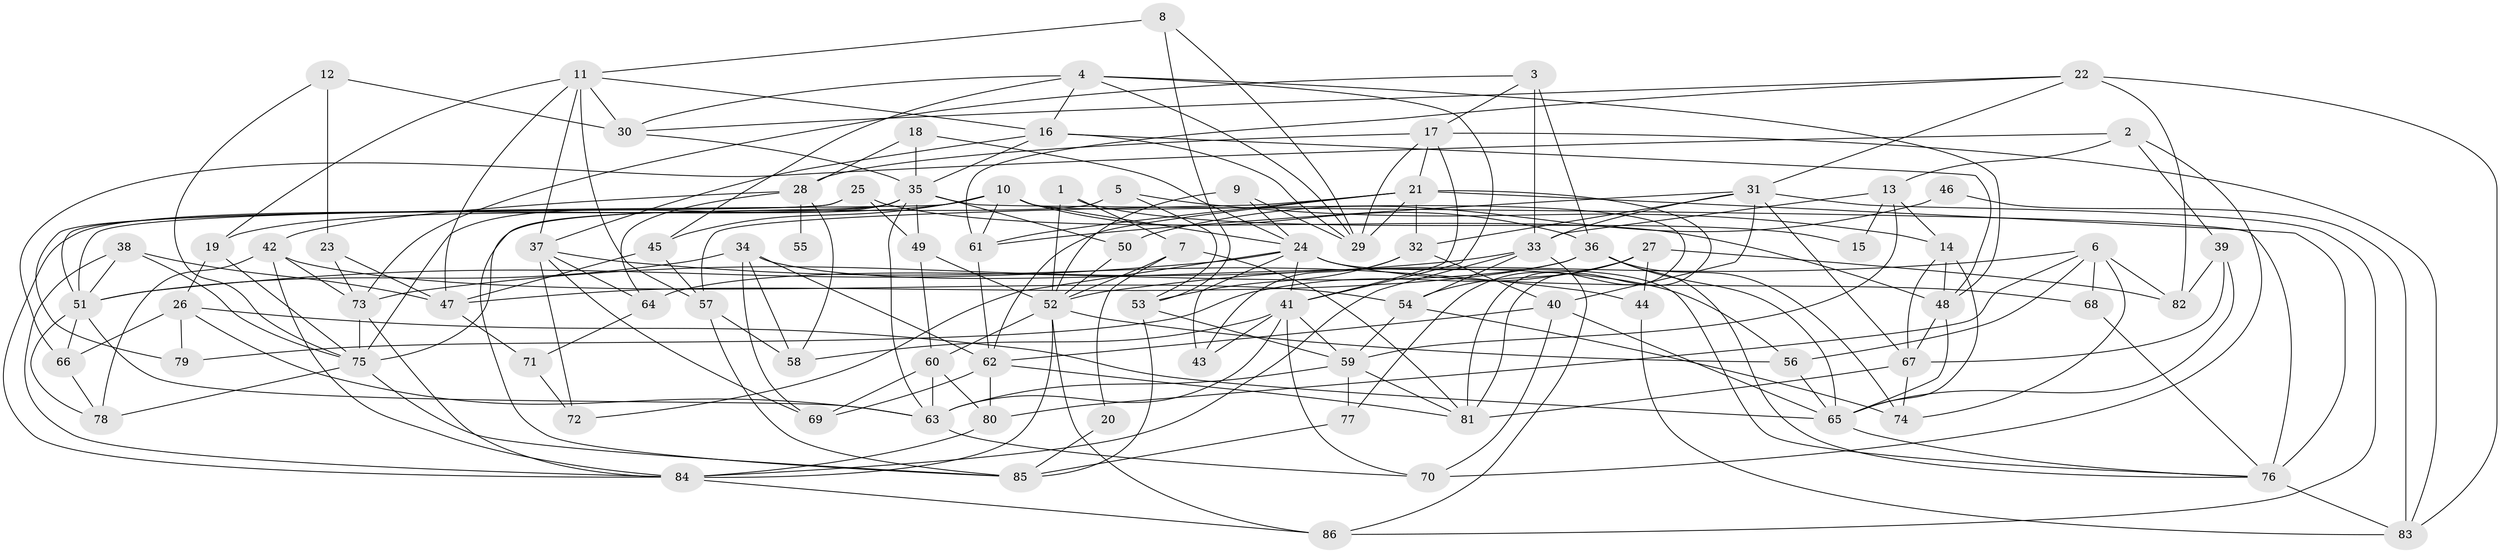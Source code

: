 // original degree distribution, {3: 0.2323943661971831, 4: 0.28169014084507044, 5: 0.2323943661971831, 6: 0.09154929577464789, 7: 0.028169014084507043, 2: 0.13380281690140844}
// Generated by graph-tools (version 1.1) at 2025/37/03/04/25 23:37:01]
// undirected, 86 vertices, 215 edges
graph export_dot {
  node [color=gray90,style=filled];
  1;
  2;
  3;
  4;
  5;
  6;
  7;
  8;
  9;
  10;
  11;
  12;
  13;
  14;
  15;
  16;
  17;
  18;
  19;
  20;
  21;
  22;
  23;
  24;
  25;
  26;
  27;
  28;
  29;
  30;
  31;
  32;
  33;
  34;
  35;
  36;
  37;
  38;
  39;
  40;
  41;
  42;
  43;
  44;
  45;
  46;
  47;
  48;
  49;
  50;
  51;
  52;
  53;
  54;
  55;
  56;
  57;
  58;
  59;
  60;
  61;
  62;
  63;
  64;
  65;
  66;
  67;
  68;
  69;
  70;
  71;
  72;
  73;
  74;
  75;
  76;
  77;
  78;
  79;
  80;
  81;
  82;
  83;
  84;
  85;
  86;
  1 -- 7 [weight=1.0];
  1 -- 15 [weight=1.0];
  1 -- 52 [weight=1.0];
  2 -- 13 [weight=1.0];
  2 -- 39 [weight=1.0];
  2 -- 66 [weight=1.0];
  2 -- 70 [weight=1.0];
  3 -- 17 [weight=1.0];
  3 -- 33 [weight=1.0];
  3 -- 36 [weight=2.0];
  3 -- 73 [weight=1.0];
  4 -- 16 [weight=1.0];
  4 -- 29 [weight=1.0];
  4 -- 30 [weight=1.0];
  4 -- 41 [weight=1.0];
  4 -- 45 [weight=1.0];
  4 -- 48 [weight=1.0];
  5 -- 14 [weight=1.0];
  5 -- 53 [weight=1.0];
  5 -- 75 [weight=2.0];
  6 -- 52 [weight=1.0];
  6 -- 56 [weight=1.0];
  6 -- 68 [weight=1.0];
  6 -- 74 [weight=1.0];
  6 -- 80 [weight=1.0];
  6 -- 82 [weight=1.0];
  7 -- 20 [weight=1.0];
  7 -- 52 [weight=1.0];
  7 -- 81 [weight=1.0];
  8 -- 11 [weight=1.0];
  8 -- 29 [weight=1.0];
  8 -- 53 [weight=1.0];
  9 -- 24 [weight=1.0];
  9 -- 29 [weight=1.0];
  9 -- 52 [weight=1.0];
  10 -- 19 [weight=1.0];
  10 -- 24 [weight=1.0];
  10 -- 36 [weight=1.0];
  10 -- 45 [weight=1.0];
  10 -- 51 [weight=1.0];
  10 -- 61 [weight=1.0];
  10 -- 81 [weight=1.0];
  11 -- 16 [weight=1.0];
  11 -- 19 [weight=1.0];
  11 -- 30 [weight=1.0];
  11 -- 37 [weight=1.0];
  11 -- 47 [weight=1.0];
  11 -- 57 [weight=1.0];
  12 -- 23 [weight=1.0];
  12 -- 30 [weight=1.0];
  12 -- 75 [weight=1.0];
  13 -- 14 [weight=1.0];
  13 -- 15 [weight=1.0];
  13 -- 33 [weight=1.0];
  13 -- 59 [weight=1.0];
  14 -- 48 [weight=1.0];
  14 -- 65 [weight=1.0];
  14 -- 67 [weight=1.0];
  16 -- 29 [weight=1.0];
  16 -- 35 [weight=1.0];
  16 -- 37 [weight=1.0];
  16 -- 48 [weight=1.0];
  17 -- 21 [weight=1.0];
  17 -- 28 [weight=1.0];
  17 -- 29 [weight=1.0];
  17 -- 41 [weight=1.0];
  17 -- 83 [weight=1.0];
  18 -- 24 [weight=1.0];
  18 -- 28 [weight=1.0];
  18 -- 35 [weight=1.0];
  19 -- 26 [weight=1.0];
  19 -- 75 [weight=1.0];
  20 -- 85 [weight=2.0];
  21 -- 29 [weight=1.0];
  21 -- 32 [weight=1.0];
  21 -- 57 [weight=1.0];
  21 -- 61 [weight=1.0];
  21 -- 62 [weight=1.0];
  21 -- 76 [weight=1.0];
  21 -- 81 [weight=1.0];
  22 -- 30 [weight=1.0];
  22 -- 31 [weight=1.0];
  22 -- 61 [weight=1.0];
  22 -- 82 [weight=1.0];
  22 -- 83 [weight=1.0];
  23 -- 47 [weight=1.0];
  23 -- 73 [weight=1.0];
  24 -- 41 [weight=1.0];
  24 -- 43 [weight=1.0];
  24 -- 51 [weight=1.0];
  24 -- 68 [weight=1.0];
  24 -- 72 [weight=1.0];
  24 -- 76 [weight=1.0];
  25 -- 48 [weight=1.0];
  25 -- 49 [weight=1.0];
  25 -- 51 [weight=2.0];
  25 -- 79 [weight=1.0];
  26 -- 63 [weight=1.0];
  26 -- 65 [weight=2.0];
  26 -- 66 [weight=1.0];
  26 -- 79 [weight=1.0];
  27 -- 44 [weight=1.0];
  27 -- 54 [weight=1.0];
  27 -- 77 [weight=1.0];
  27 -- 79 [weight=1.0];
  27 -- 82 [weight=1.0];
  28 -- 42 [weight=1.0];
  28 -- 55 [weight=2.0];
  28 -- 58 [weight=1.0];
  28 -- 64 [weight=1.0];
  30 -- 35 [weight=1.0];
  31 -- 32 [weight=1.0];
  31 -- 33 [weight=1.0];
  31 -- 40 [weight=1.0];
  31 -- 61 [weight=1.0];
  31 -- 67 [weight=1.0];
  31 -- 86 [weight=1.0];
  32 -- 40 [weight=1.0];
  32 -- 43 [weight=2.0];
  32 -- 53 [weight=1.0];
  33 -- 54 [weight=1.0];
  33 -- 73 [weight=1.0];
  33 -- 84 [weight=1.0];
  33 -- 86 [weight=1.0];
  34 -- 51 [weight=1.0];
  34 -- 56 [weight=1.0];
  34 -- 58 [weight=2.0];
  34 -- 62 [weight=1.0];
  34 -- 69 [weight=1.0];
  35 -- 49 [weight=1.0];
  35 -- 50 [weight=1.0];
  35 -- 63 [weight=1.0];
  35 -- 75 [weight=1.0];
  35 -- 76 [weight=1.0];
  35 -- 84 [weight=1.0];
  35 -- 85 [weight=1.0];
  36 -- 47 [weight=1.0];
  36 -- 64 [weight=1.0];
  36 -- 65 [weight=1.0];
  36 -- 74 [weight=1.0];
  36 -- 76 [weight=1.0];
  37 -- 44 [weight=1.0];
  37 -- 64 [weight=1.0];
  37 -- 69 [weight=1.0];
  37 -- 72 [weight=1.0];
  38 -- 47 [weight=1.0];
  38 -- 51 [weight=1.0];
  38 -- 75 [weight=1.0];
  38 -- 84 [weight=1.0];
  39 -- 65 [weight=1.0];
  39 -- 67 [weight=1.0];
  39 -- 82 [weight=1.0];
  40 -- 62 [weight=1.0];
  40 -- 65 [weight=1.0];
  40 -- 70 [weight=1.0];
  41 -- 43 [weight=1.0];
  41 -- 58 [weight=1.0];
  41 -- 59 [weight=1.0];
  41 -- 63 [weight=1.0];
  41 -- 70 [weight=1.0];
  42 -- 54 [weight=1.0];
  42 -- 73 [weight=1.0];
  42 -- 78 [weight=1.0];
  42 -- 84 [weight=1.0];
  44 -- 83 [weight=1.0];
  45 -- 47 [weight=1.0];
  45 -- 57 [weight=1.0];
  46 -- 50 [weight=1.0];
  46 -- 83 [weight=1.0];
  47 -- 71 [weight=1.0];
  48 -- 65 [weight=1.0];
  48 -- 67 [weight=1.0];
  49 -- 52 [weight=1.0];
  49 -- 60 [weight=1.0];
  50 -- 52 [weight=1.0];
  51 -- 63 [weight=1.0];
  51 -- 66 [weight=1.0];
  51 -- 78 [weight=1.0];
  52 -- 56 [weight=1.0];
  52 -- 60 [weight=1.0];
  52 -- 84 [weight=1.0];
  52 -- 86 [weight=1.0];
  53 -- 59 [weight=1.0];
  53 -- 85 [weight=1.0];
  54 -- 59 [weight=1.0];
  54 -- 74 [weight=1.0];
  56 -- 65 [weight=1.0];
  57 -- 58 [weight=1.0];
  57 -- 85 [weight=1.0];
  59 -- 63 [weight=1.0];
  59 -- 77 [weight=1.0];
  59 -- 81 [weight=1.0];
  60 -- 63 [weight=1.0];
  60 -- 69 [weight=1.0];
  60 -- 80 [weight=1.0];
  61 -- 62 [weight=2.0];
  62 -- 69 [weight=1.0];
  62 -- 80 [weight=1.0];
  62 -- 81 [weight=1.0];
  63 -- 70 [weight=1.0];
  64 -- 71 [weight=1.0];
  65 -- 76 [weight=1.0];
  66 -- 78 [weight=1.0];
  67 -- 74 [weight=1.0];
  67 -- 81 [weight=1.0];
  68 -- 76 [weight=1.0];
  71 -- 72 [weight=1.0];
  73 -- 75 [weight=1.0];
  73 -- 84 [weight=1.0];
  75 -- 78 [weight=1.0];
  75 -- 85 [weight=1.0];
  76 -- 83 [weight=1.0];
  77 -- 85 [weight=1.0];
  80 -- 84 [weight=1.0];
  84 -- 86 [weight=1.0];
}
